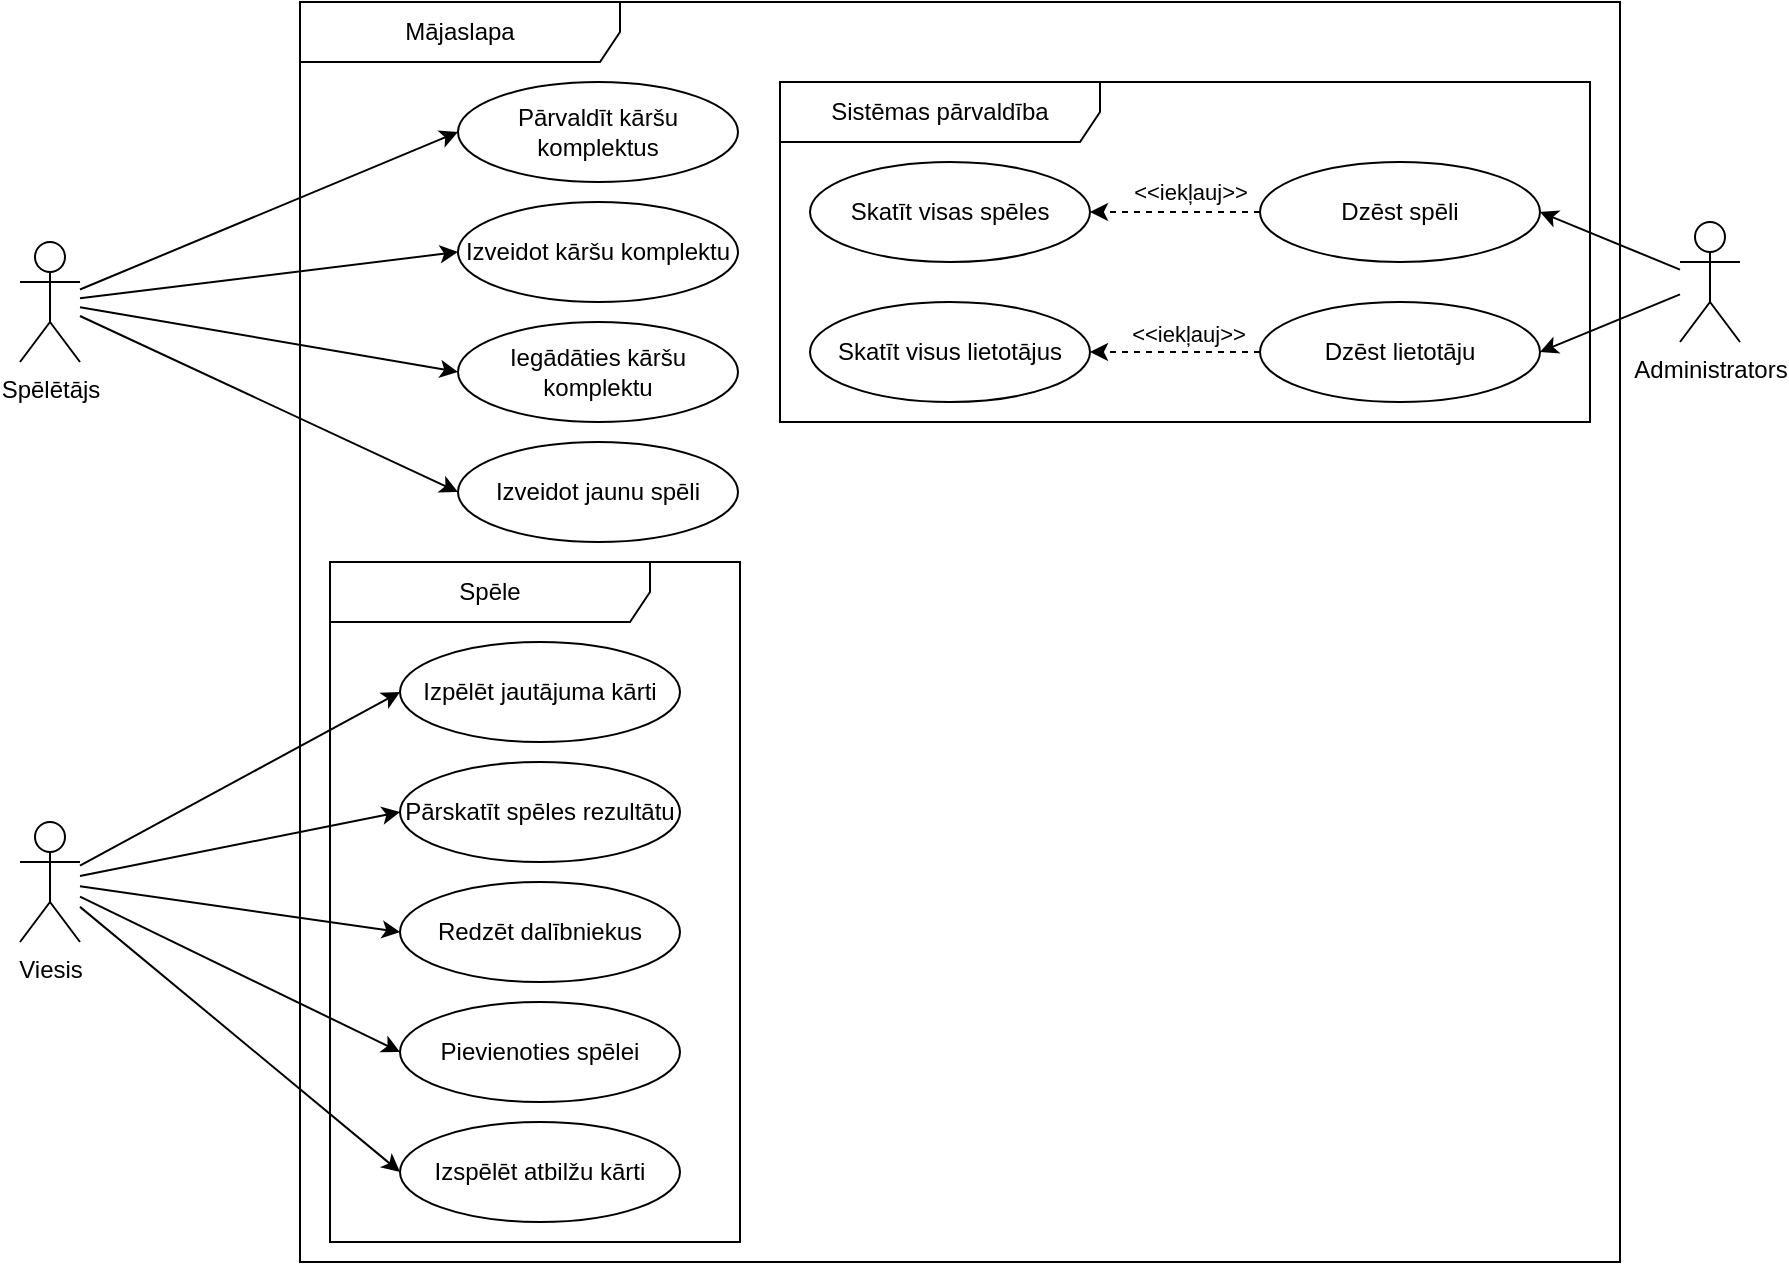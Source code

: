 <mxfile version="22.1.0" type="github">
  <diagram name="Page-1" id="wWv0QKPpNUzA6Ld12Msu">
    <mxGraphModel dx="1728" dy="924" grid="1" gridSize="10" guides="1" tooltips="1" connect="1" arrows="1" fold="1" page="1" pageScale="1" pageWidth="850" pageHeight="1100" math="0" shadow="0">
      <root>
        <mxCell id="0" />
        <mxCell id="1" parent="0" />
        <mxCell id="GtoTZNwH6GSO2kxzhmJJ-5" value="Mājaslapa" style="shape=umlFrame;whiteSpace=wrap;html=1;pointerEvents=0;recursiveResize=0;container=1;collapsible=0;width=160;" vertex="1" parent="1">
          <mxGeometry x="170" y="130" width="660" height="630" as="geometry" />
        </mxCell>
        <mxCell id="GtoTZNwH6GSO2kxzhmJJ-7" value="Pārvaldīt kāršu komplektus" style="ellipse;whiteSpace=wrap;html=1;" vertex="1" parent="GtoTZNwH6GSO2kxzhmJJ-5">
          <mxGeometry x="79" y="40" width="140" height="50" as="geometry" />
        </mxCell>
        <mxCell id="GtoTZNwH6GSO2kxzhmJJ-8" value="Izveidot kāršu komplektu" style="ellipse;whiteSpace=wrap;html=1;" vertex="1" parent="GtoTZNwH6GSO2kxzhmJJ-5">
          <mxGeometry x="79" y="100" width="140" height="50" as="geometry" />
        </mxCell>
        <mxCell id="GtoTZNwH6GSO2kxzhmJJ-9" value="Iegādāties kāršu komplektu" style="ellipse;whiteSpace=wrap;html=1;" vertex="1" parent="GtoTZNwH6GSO2kxzhmJJ-5">
          <mxGeometry x="79" y="160" width="140" height="50" as="geometry" />
        </mxCell>
        <mxCell id="GtoTZNwH6GSO2kxzhmJJ-10" value="Izveidot jaunu spēli" style="ellipse;whiteSpace=wrap;html=1;" vertex="1" parent="GtoTZNwH6GSO2kxzhmJJ-5">
          <mxGeometry x="79" y="220" width="140" height="50" as="geometry" />
        </mxCell>
        <mxCell id="GtoTZNwH6GSO2kxzhmJJ-19" value="Spēle" style="shape=umlFrame;whiteSpace=wrap;html=1;pointerEvents=0;recursiveResize=0;container=1;collapsible=0;width=160;" vertex="1" parent="GtoTZNwH6GSO2kxzhmJJ-5">
          <mxGeometry x="15" y="280" width="205" height="340" as="geometry" />
        </mxCell>
        <mxCell id="GtoTZNwH6GSO2kxzhmJJ-25" value="Izpēlēt jautājuma kārti" style="ellipse;whiteSpace=wrap;html=1;" vertex="1" parent="GtoTZNwH6GSO2kxzhmJJ-19">
          <mxGeometry x="35" y="40" width="140" height="50" as="geometry" />
        </mxCell>
        <mxCell id="GtoTZNwH6GSO2kxzhmJJ-26" value="Pārskatīt spēles rezultātu" style="ellipse;whiteSpace=wrap;html=1;" vertex="1" parent="GtoTZNwH6GSO2kxzhmJJ-19">
          <mxGeometry x="35" y="100" width="140" height="50" as="geometry" />
        </mxCell>
        <mxCell id="GtoTZNwH6GSO2kxzhmJJ-27" value="Redzēt dalībniekus" style="ellipse;whiteSpace=wrap;html=1;" vertex="1" parent="GtoTZNwH6GSO2kxzhmJJ-19">
          <mxGeometry x="35" y="160" width="140" height="50" as="geometry" />
        </mxCell>
        <mxCell id="GtoTZNwH6GSO2kxzhmJJ-28" value="Pievienoties spēlei" style="ellipse;whiteSpace=wrap;html=1;" vertex="1" parent="GtoTZNwH6GSO2kxzhmJJ-19">
          <mxGeometry x="35" y="220" width="140" height="50" as="geometry" />
        </mxCell>
        <mxCell id="GtoTZNwH6GSO2kxzhmJJ-29" value="Izspēlēt atbilžu kārti" style="ellipse;whiteSpace=wrap;html=1;" vertex="1" parent="GtoTZNwH6GSO2kxzhmJJ-19">
          <mxGeometry x="35" y="280" width="140" height="50" as="geometry" />
        </mxCell>
        <mxCell id="GtoTZNwH6GSO2kxzhmJJ-36" value="Sistēmas pārvaldība" style="shape=umlFrame;whiteSpace=wrap;html=1;pointerEvents=0;recursiveResize=0;container=1;collapsible=0;width=160;" vertex="1" parent="GtoTZNwH6GSO2kxzhmJJ-5">
          <mxGeometry x="240" y="40" width="405" height="170" as="geometry" />
        </mxCell>
        <mxCell id="GtoTZNwH6GSO2kxzhmJJ-42" style="edgeStyle=none;shape=connector;rounded=0;orthogonalLoop=1;jettySize=auto;html=1;entryX=1;entryY=0.5;entryDx=0;entryDy=0;labelBackgroundColor=default;strokeColor=default;align=center;verticalAlign=middle;fontFamily=Helvetica;fontSize=11;fontColor=default;endArrow=classic;dashed=1;" edge="1" parent="GtoTZNwH6GSO2kxzhmJJ-36" source="GtoTZNwH6GSO2kxzhmJJ-37" target="GtoTZNwH6GSO2kxzhmJJ-38">
          <mxGeometry relative="1" as="geometry" />
        </mxCell>
        <mxCell id="GtoTZNwH6GSO2kxzhmJJ-44" value="&amp;lt;&amp;lt;iekļauj&amp;gt;&amp;gt;" style="edgeLabel;html=1;align=center;verticalAlign=middle;resizable=0;points=[];fontSize=11;fontFamily=Helvetica;fontColor=default;" vertex="1" connectable="0" parent="GtoTZNwH6GSO2kxzhmJJ-42">
          <mxGeometry x="-0.501" y="-1" relative="1" as="geometry">
            <mxPoint x="-14" y="-9" as="offset" />
          </mxGeometry>
        </mxCell>
        <mxCell id="GtoTZNwH6GSO2kxzhmJJ-37" value="Dzēst spēli" style="ellipse;whiteSpace=wrap;html=1;" vertex="1" parent="GtoTZNwH6GSO2kxzhmJJ-36">
          <mxGeometry x="240" y="40" width="140" height="50" as="geometry" />
        </mxCell>
        <mxCell id="GtoTZNwH6GSO2kxzhmJJ-38" value="Skatīt visas spēles" style="ellipse;whiteSpace=wrap;html=1;" vertex="1" parent="GtoTZNwH6GSO2kxzhmJJ-36">
          <mxGeometry x="15" y="40" width="140" height="50" as="geometry" />
        </mxCell>
        <mxCell id="GtoTZNwH6GSO2kxzhmJJ-43" style="edgeStyle=none;shape=connector;rounded=0;orthogonalLoop=1;jettySize=auto;html=1;entryX=1;entryY=0.5;entryDx=0;entryDy=0;labelBackgroundColor=default;strokeColor=default;align=center;verticalAlign=middle;fontFamily=Helvetica;fontSize=11;fontColor=default;endArrow=classic;dashed=1;" edge="1" parent="GtoTZNwH6GSO2kxzhmJJ-36" source="GtoTZNwH6GSO2kxzhmJJ-39" target="GtoTZNwH6GSO2kxzhmJJ-40">
          <mxGeometry relative="1" as="geometry" />
        </mxCell>
        <mxCell id="GtoTZNwH6GSO2kxzhmJJ-45" value="&amp;lt;&amp;lt;iekļauj&amp;gt;&amp;gt;" style="edgeLabel;html=1;align=center;verticalAlign=middle;resizable=0;points=[];fontSize=11;fontFamily=Helvetica;fontColor=default;" vertex="1" connectable="0" parent="GtoTZNwH6GSO2kxzhmJJ-43">
          <mxGeometry x="-0.153" relative="1" as="geometry">
            <mxPoint y="-9" as="offset" />
          </mxGeometry>
        </mxCell>
        <mxCell id="GtoTZNwH6GSO2kxzhmJJ-39" value="Dzēst lietotāju" style="ellipse;whiteSpace=wrap;html=1;" vertex="1" parent="GtoTZNwH6GSO2kxzhmJJ-36">
          <mxGeometry x="240" y="110" width="140" height="50" as="geometry" />
        </mxCell>
        <mxCell id="GtoTZNwH6GSO2kxzhmJJ-40" value="Skatīt visus lietotājus" style="ellipse;whiteSpace=wrap;html=1;" vertex="1" parent="GtoTZNwH6GSO2kxzhmJJ-36">
          <mxGeometry x="15" y="110" width="140" height="50" as="geometry" />
        </mxCell>
        <mxCell id="GtoTZNwH6GSO2kxzhmJJ-12" style="rounded=0;orthogonalLoop=1;jettySize=auto;html=1;entryX=0;entryY=0.5;entryDx=0;entryDy=0;" edge="1" parent="1" source="GtoTZNwH6GSO2kxzhmJJ-6" target="GtoTZNwH6GSO2kxzhmJJ-7">
          <mxGeometry relative="1" as="geometry" />
        </mxCell>
        <mxCell id="GtoTZNwH6GSO2kxzhmJJ-13" style="edgeStyle=none;shape=connector;rounded=0;orthogonalLoop=1;jettySize=auto;html=1;entryX=0;entryY=0.5;entryDx=0;entryDy=0;labelBackgroundColor=default;strokeColor=default;align=center;verticalAlign=middle;fontFamily=Helvetica;fontSize=11;fontColor=default;endArrow=classic;" edge="1" parent="1" source="GtoTZNwH6GSO2kxzhmJJ-6" target="GtoTZNwH6GSO2kxzhmJJ-8">
          <mxGeometry relative="1" as="geometry" />
        </mxCell>
        <mxCell id="GtoTZNwH6GSO2kxzhmJJ-14" style="edgeStyle=none;shape=connector;rounded=0;orthogonalLoop=1;jettySize=auto;html=1;entryX=0;entryY=0.5;entryDx=0;entryDy=0;labelBackgroundColor=default;strokeColor=default;align=center;verticalAlign=middle;fontFamily=Helvetica;fontSize=11;fontColor=default;endArrow=classic;" edge="1" parent="1" source="GtoTZNwH6GSO2kxzhmJJ-6" target="GtoTZNwH6GSO2kxzhmJJ-9">
          <mxGeometry relative="1" as="geometry" />
        </mxCell>
        <mxCell id="GtoTZNwH6GSO2kxzhmJJ-15" style="edgeStyle=none;shape=connector;rounded=0;orthogonalLoop=1;jettySize=auto;html=1;entryX=0;entryY=0.5;entryDx=0;entryDy=0;labelBackgroundColor=default;strokeColor=default;align=center;verticalAlign=middle;fontFamily=Helvetica;fontSize=11;fontColor=default;endArrow=classic;" edge="1" parent="1" source="GtoTZNwH6GSO2kxzhmJJ-6" target="GtoTZNwH6GSO2kxzhmJJ-10">
          <mxGeometry relative="1" as="geometry" />
        </mxCell>
        <mxCell id="GtoTZNwH6GSO2kxzhmJJ-6" value="Spēlētājs" style="shape=umlActor;verticalLabelPosition=bottom;verticalAlign=top;html=1;" vertex="1" parent="1">
          <mxGeometry x="30" y="250" width="30" height="60" as="geometry" />
        </mxCell>
        <mxCell id="GtoTZNwH6GSO2kxzhmJJ-30" style="edgeStyle=none;shape=connector;rounded=0;orthogonalLoop=1;jettySize=auto;html=1;entryX=0;entryY=0.5;entryDx=0;entryDy=0;labelBackgroundColor=default;strokeColor=default;align=center;verticalAlign=middle;fontFamily=Helvetica;fontSize=11;fontColor=default;endArrow=classic;" edge="1" parent="1" source="GtoTZNwH6GSO2kxzhmJJ-16" target="GtoTZNwH6GSO2kxzhmJJ-25">
          <mxGeometry relative="1" as="geometry" />
        </mxCell>
        <mxCell id="GtoTZNwH6GSO2kxzhmJJ-31" style="edgeStyle=none;shape=connector;rounded=0;orthogonalLoop=1;jettySize=auto;html=1;entryX=0;entryY=0.5;entryDx=0;entryDy=0;labelBackgroundColor=default;strokeColor=default;align=center;verticalAlign=middle;fontFamily=Helvetica;fontSize=11;fontColor=default;endArrow=classic;" edge="1" parent="1" source="GtoTZNwH6GSO2kxzhmJJ-16" target="GtoTZNwH6GSO2kxzhmJJ-26">
          <mxGeometry relative="1" as="geometry" />
        </mxCell>
        <mxCell id="GtoTZNwH6GSO2kxzhmJJ-32" style="edgeStyle=none;shape=connector;rounded=0;orthogonalLoop=1;jettySize=auto;html=1;entryX=0;entryY=0.5;entryDx=0;entryDy=0;labelBackgroundColor=default;strokeColor=default;align=center;verticalAlign=middle;fontFamily=Helvetica;fontSize=11;fontColor=default;endArrow=classic;" edge="1" parent="1" source="GtoTZNwH6GSO2kxzhmJJ-16" target="GtoTZNwH6GSO2kxzhmJJ-27">
          <mxGeometry relative="1" as="geometry" />
        </mxCell>
        <mxCell id="GtoTZNwH6GSO2kxzhmJJ-33" style="edgeStyle=none;shape=connector;rounded=0;orthogonalLoop=1;jettySize=auto;html=1;entryX=0;entryY=0.5;entryDx=0;entryDy=0;labelBackgroundColor=default;strokeColor=default;align=center;verticalAlign=middle;fontFamily=Helvetica;fontSize=11;fontColor=default;endArrow=classic;" edge="1" parent="1" source="GtoTZNwH6GSO2kxzhmJJ-16" target="GtoTZNwH6GSO2kxzhmJJ-28">
          <mxGeometry relative="1" as="geometry" />
        </mxCell>
        <mxCell id="GtoTZNwH6GSO2kxzhmJJ-34" style="edgeStyle=none;shape=connector;rounded=0;orthogonalLoop=1;jettySize=auto;html=1;entryX=0;entryY=0.5;entryDx=0;entryDy=0;labelBackgroundColor=default;strokeColor=default;align=center;verticalAlign=middle;fontFamily=Helvetica;fontSize=11;fontColor=default;endArrow=classic;" edge="1" parent="1" source="GtoTZNwH6GSO2kxzhmJJ-16" target="GtoTZNwH6GSO2kxzhmJJ-29">
          <mxGeometry relative="1" as="geometry" />
        </mxCell>
        <mxCell id="GtoTZNwH6GSO2kxzhmJJ-16" value="Viesis" style="shape=umlActor;verticalLabelPosition=bottom;verticalAlign=top;html=1;" vertex="1" parent="1">
          <mxGeometry x="30" y="540" width="30" height="60" as="geometry" />
        </mxCell>
        <mxCell id="GtoTZNwH6GSO2kxzhmJJ-46" style="edgeStyle=none;shape=connector;rounded=0;orthogonalLoop=1;jettySize=auto;html=1;entryX=1;entryY=0.5;entryDx=0;entryDy=0;labelBackgroundColor=default;strokeColor=default;align=center;verticalAlign=middle;fontFamily=Helvetica;fontSize=11;fontColor=default;endArrow=classic;" edge="1" parent="1" source="GtoTZNwH6GSO2kxzhmJJ-35" target="GtoTZNwH6GSO2kxzhmJJ-37">
          <mxGeometry relative="1" as="geometry" />
        </mxCell>
        <mxCell id="GtoTZNwH6GSO2kxzhmJJ-47" style="edgeStyle=none;shape=connector;rounded=0;orthogonalLoop=1;jettySize=auto;html=1;entryX=1;entryY=0.5;entryDx=0;entryDy=0;labelBackgroundColor=default;strokeColor=default;align=center;verticalAlign=middle;fontFamily=Helvetica;fontSize=11;fontColor=default;endArrow=classic;" edge="1" parent="1" source="GtoTZNwH6GSO2kxzhmJJ-35" target="GtoTZNwH6GSO2kxzhmJJ-39">
          <mxGeometry relative="1" as="geometry" />
        </mxCell>
        <mxCell id="GtoTZNwH6GSO2kxzhmJJ-35" value="Administrators" style="shape=umlActor;verticalLabelPosition=bottom;verticalAlign=top;html=1;" vertex="1" parent="1">
          <mxGeometry x="860" y="240" width="30" height="60" as="geometry" />
        </mxCell>
      </root>
    </mxGraphModel>
  </diagram>
</mxfile>
